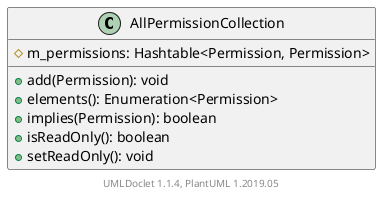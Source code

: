 @startuml

    class AllPermissionCollection [[AllPermissionCollection.html]] {
        #m_permissions: Hashtable<Permission, Permission>
        +add(Permission): void
        +elements(): Enumeration<Permission>
        +implies(Permission): boolean
        +isReadOnly(): boolean
        +setReadOnly(): void
    }


    center footer UMLDoclet 1.1.4, PlantUML 1.2019.05
@enduml
